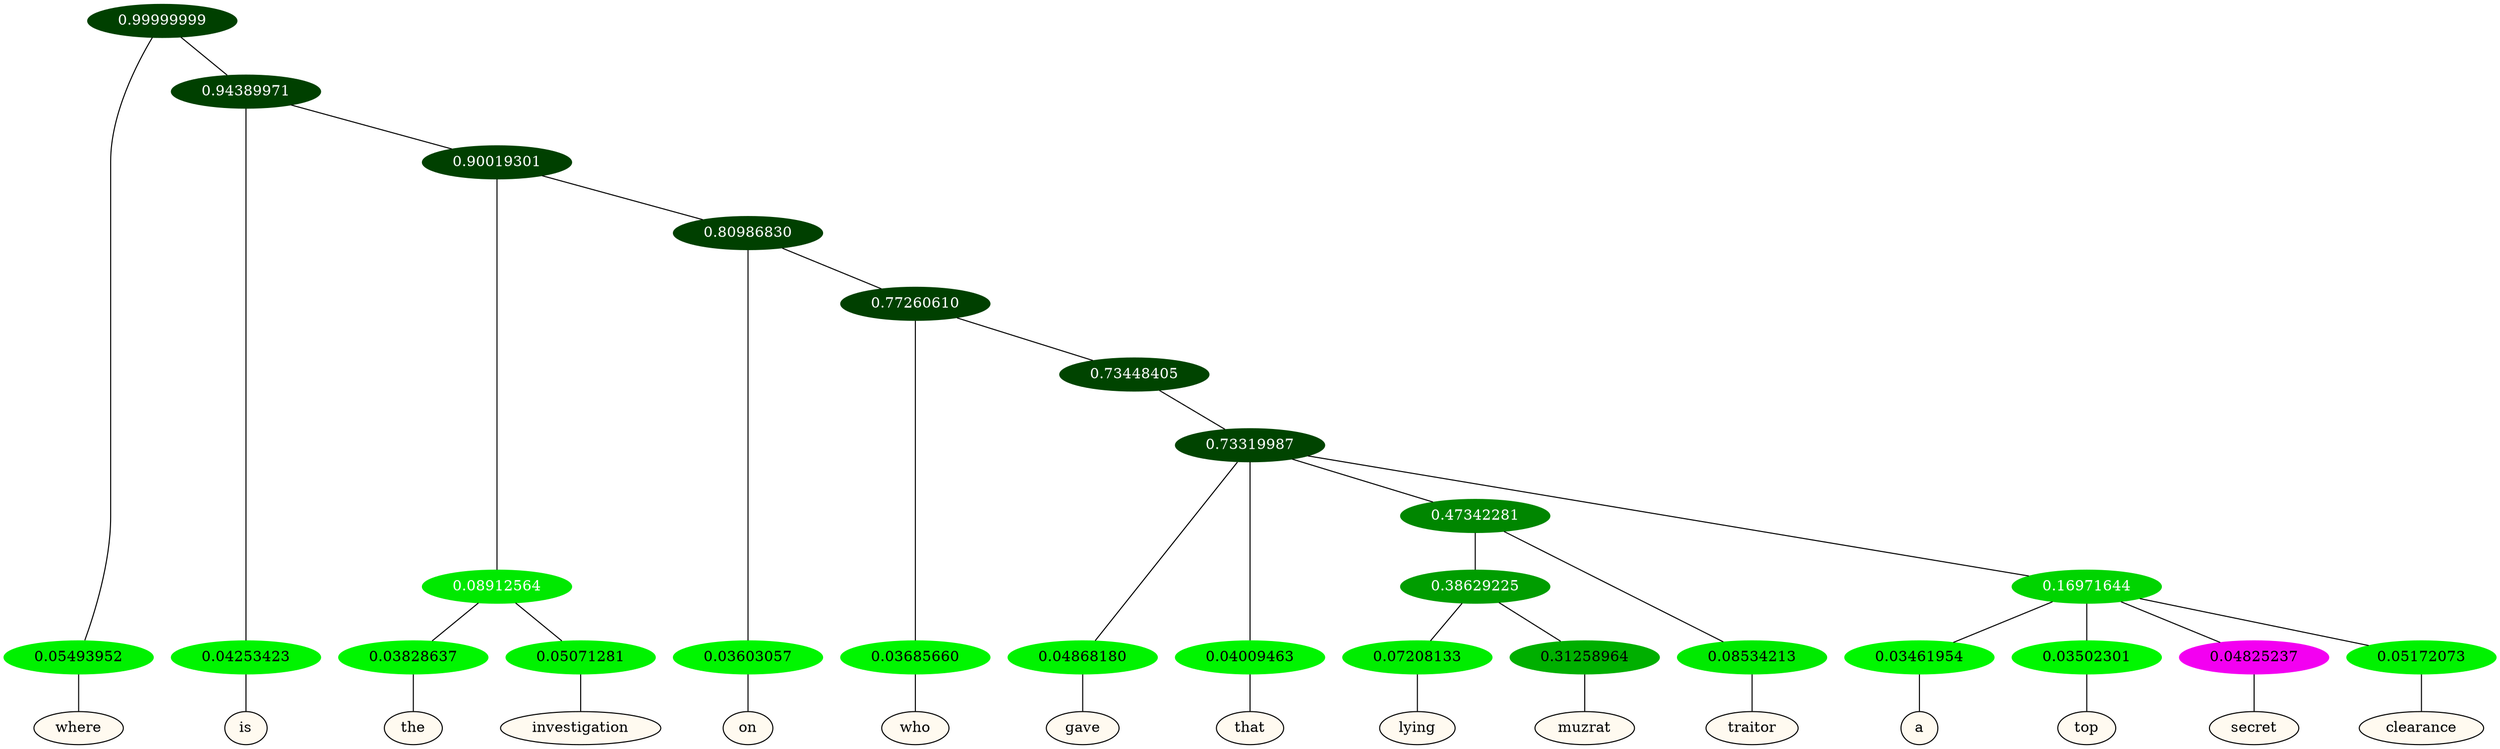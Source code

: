graph {
	node [format=png height=0.15 nodesep=0.001 ordering=out overlap=prism overlap_scaling=0.01 ranksep=0.001 ratio=0.2 style=filled width=0.15]
	{
		rank=same
		a_w_1 [label=where color=black fillcolor=floralwhite style="filled,solid"]
		a_w_3 [label=is color=black fillcolor=floralwhite style="filled,solid"]
		a_w_7 [label=the color=black fillcolor=floralwhite style="filled,solid"]
		a_w_8 [label=investigation color=black fillcolor=floralwhite style="filled,solid"]
		a_w_9 [label=on color=black fillcolor=floralwhite style="filled,solid"]
		a_w_11 [label=who color=black fillcolor=floralwhite style="filled,solid"]
		a_w_14 [label=gave color=black fillcolor=floralwhite style="filled,solid"]
		a_w_15 [label=that color=black fillcolor=floralwhite style="filled,solid"]
		a_w_24 [label=lying color=black fillcolor=floralwhite style="filled,solid"]
		a_w_25 [label=muzrat color=black fillcolor=floralwhite style="filled,solid"]
		a_w_19 [label=traitor color=black fillcolor=floralwhite style="filled,solid"]
		a_w_20 [label=a color=black fillcolor=floralwhite style="filled,solid"]
		a_w_21 [label=top color=black fillcolor=floralwhite style="filled,solid"]
		a_w_22 [label=secret color=black fillcolor=floralwhite style="filled,solid"]
		a_w_23 [label=clearance color=black fillcolor=floralwhite style="filled,solid"]
	}
	a_n_1 -- a_w_1
	a_n_3 -- a_w_3
	a_n_7 -- a_w_7
	a_n_8 -- a_w_8
	a_n_9 -- a_w_9
	a_n_11 -- a_w_11
	a_n_14 -- a_w_14
	a_n_15 -- a_w_15
	a_n_24 -- a_w_24
	a_n_25 -- a_w_25
	a_n_19 -- a_w_19
	a_n_20 -- a_w_20
	a_n_21 -- a_w_21
	a_n_22 -- a_w_22
	a_n_23 -- a_w_23
	{
		rank=same
		a_n_1 [label=0.05493952 color="0.334 1.000 0.945" fontcolor=black]
		a_n_3 [label=0.04253423 color="0.334 1.000 0.957" fontcolor=black]
		a_n_7 [label=0.03828637 color="0.334 1.000 0.962" fontcolor=black]
		a_n_8 [label=0.05071281 color="0.334 1.000 0.949" fontcolor=black]
		a_n_9 [label=0.03603057 color="0.334 1.000 0.964" fontcolor=black]
		a_n_11 [label=0.03685660 color="0.334 1.000 0.963" fontcolor=black]
		a_n_14 [label=0.04868180 color="0.334 1.000 0.951" fontcolor=black]
		a_n_15 [label=0.04009463 color="0.334 1.000 0.960" fontcolor=black]
		a_n_24 [label=0.07208133 color="0.334 1.000 0.928" fontcolor=black]
		a_n_25 [label=0.31258964 color="0.334 1.000 0.687" fontcolor=black]
		a_n_19 [label=0.08534213 color="0.334 1.000 0.915" fontcolor=black]
		a_n_20 [label=0.03461954 color="0.334 1.000 0.965" fontcolor=black]
		a_n_21 [label=0.03502301 color="0.334 1.000 0.965" fontcolor=black]
		a_n_22 [label=0.04825237 color="0.835 1.000 0.952" fontcolor=black]
		a_n_23 [label=0.05172073 color="0.334 1.000 0.948" fontcolor=black]
	}
	a_n_0 [label=0.99999999 color="0.334 1.000 0.250" fontcolor=grey99]
	a_n_0 -- a_n_1
	a_n_2 [label=0.94389971 color="0.334 1.000 0.250" fontcolor=grey99]
	a_n_0 -- a_n_2
	a_n_2 -- a_n_3
	a_n_4 [label=0.90019301 color="0.334 1.000 0.250" fontcolor=grey99]
	a_n_2 -- a_n_4
	a_n_5 [label=0.08912564 color="0.334 1.000 0.911" fontcolor=grey99]
	a_n_4 -- a_n_5
	a_n_6 [label=0.80986830 color="0.334 1.000 0.250" fontcolor=grey99]
	a_n_4 -- a_n_6
	a_n_5 -- a_n_7
	a_n_5 -- a_n_8
	a_n_6 -- a_n_9
	a_n_10 [label=0.77260610 color="0.334 1.000 0.250" fontcolor=grey99]
	a_n_6 -- a_n_10
	a_n_10 -- a_n_11
	a_n_12 [label=0.73448405 color="0.334 1.000 0.266" fontcolor=grey99]
	a_n_10 -- a_n_12
	a_n_13 [label=0.73319987 color="0.334 1.000 0.267" fontcolor=grey99]
	a_n_12 -- a_n_13
	a_n_13 -- a_n_14
	a_n_13 -- a_n_15
	a_n_16 [label=0.47342281 color="0.334 1.000 0.527" fontcolor=grey99]
	a_n_13 -- a_n_16
	a_n_17 [label=0.16971644 color="0.334 1.000 0.830" fontcolor=grey99]
	a_n_13 -- a_n_17
	a_n_18 [label=0.38629225 color="0.334 1.000 0.614" fontcolor=grey99]
	a_n_16 -- a_n_18
	a_n_16 -- a_n_19
	a_n_17 -- a_n_20
	a_n_17 -- a_n_21
	a_n_17 -- a_n_22
	a_n_17 -- a_n_23
	a_n_18 -- a_n_24
	a_n_18 -- a_n_25
}
